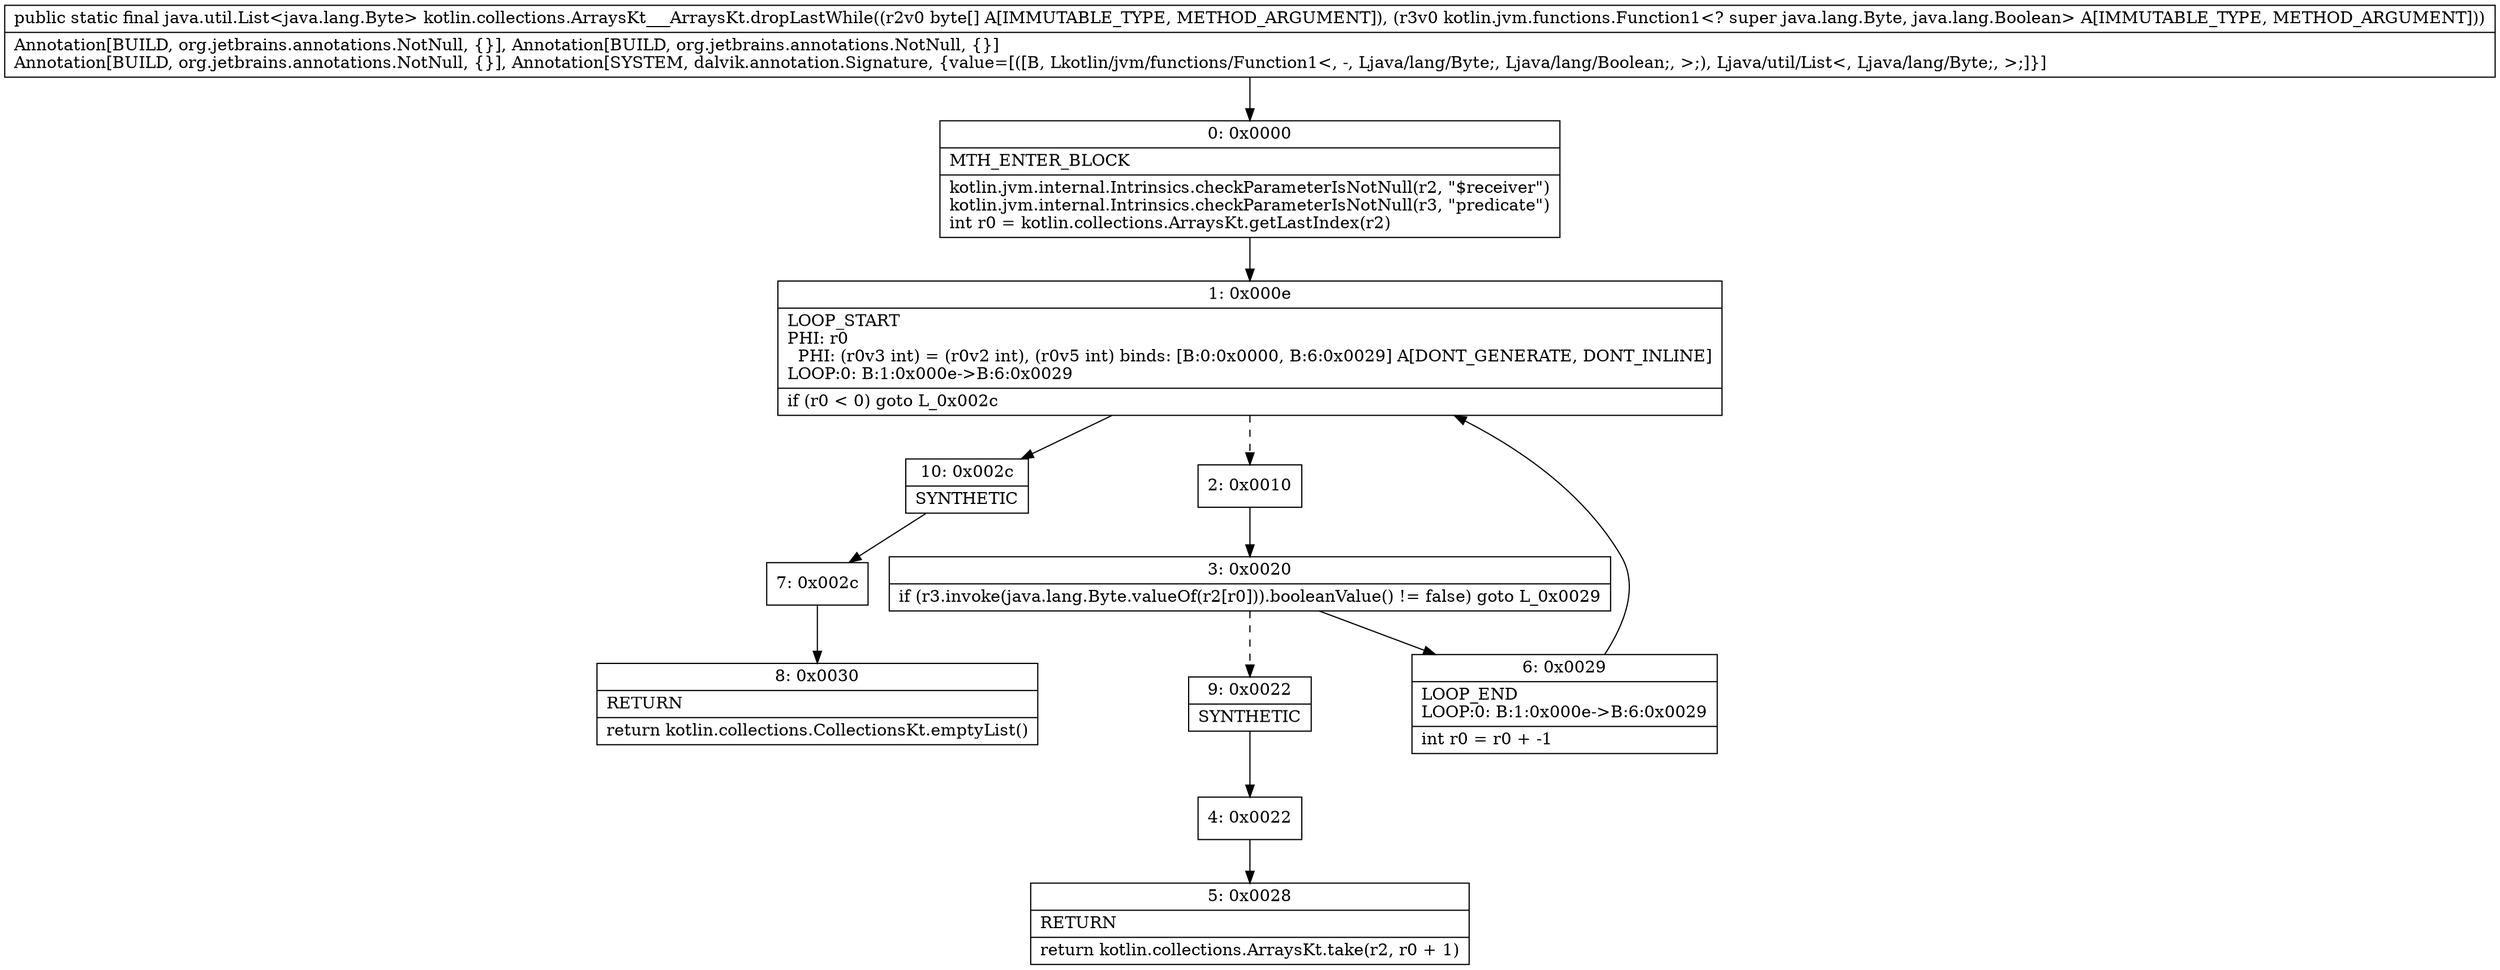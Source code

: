 digraph "CFG forkotlin.collections.ArraysKt___ArraysKt.dropLastWhile([BLkotlin\/jvm\/functions\/Function1;)Ljava\/util\/List;" {
Node_0 [shape=record,label="{0\:\ 0x0000|MTH_ENTER_BLOCK\l|kotlin.jvm.internal.Intrinsics.checkParameterIsNotNull(r2, \"$receiver\")\lkotlin.jvm.internal.Intrinsics.checkParameterIsNotNull(r3, \"predicate\")\lint r0 = kotlin.collections.ArraysKt.getLastIndex(r2)\l}"];
Node_1 [shape=record,label="{1\:\ 0x000e|LOOP_START\lPHI: r0 \l  PHI: (r0v3 int) = (r0v2 int), (r0v5 int) binds: [B:0:0x0000, B:6:0x0029] A[DONT_GENERATE, DONT_INLINE]\lLOOP:0: B:1:0x000e\-\>B:6:0x0029\l|if (r0 \< 0) goto L_0x002c\l}"];
Node_2 [shape=record,label="{2\:\ 0x0010}"];
Node_3 [shape=record,label="{3\:\ 0x0020|if (r3.invoke(java.lang.Byte.valueOf(r2[r0])).booleanValue() != false) goto L_0x0029\l}"];
Node_4 [shape=record,label="{4\:\ 0x0022}"];
Node_5 [shape=record,label="{5\:\ 0x0028|RETURN\l|return kotlin.collections.ArraysKt.take(r2, r0 + 1)\l}"];
Node_6 [shape=record,label="{6\:\ 0x0029|LOOP_END\lLOOP:0: B:1:0x000e\-\>B:6:0x0029\l|int r0 = r0 + \-1\l}"];
Node_7 [shape=record,label="{7\:\ 0x002c}"];
Node_8 [shape=record,label="{8\:\ 0x0030|RETURN\l|return kotlin.collections.CollectionsKt.emptyList()\l}"];
Node_9 [shape=record,label="{9\:\ 0x0022|SYNTHETIC\l}"];
Node_10 [shape=record,label="{10\:\ 0x002c|SYNTHETIC\l}"];
MethodNode[shape=record,label="{public static final java.util.List\<java.lang.Byte\> kotlin.collections.ArraysKt___ArraysKt.dropLastWhile((r2v0 byte[] A[IMMUTABLE_TYPE, METHOD_ARGUMENT]), (r3v0 kotlin.jvm.functions.Function1\<? super java.lang.Byte, java.lang.Boolean\> A[IMMUTABLE_TYPE, METHOD_ARGUMENT]))  | Annotation[BUILD, org.jetbrains.annotations.NotNull, \{\}], Annotation[BUILD, org.jetbrains.annotations.NotNull, \{\}]\lAnnotation[BUILD, org.jetbrains.annotations.NotNull, \{\}], Annotation[SYSTEM, dalvik.annotation.Signature, \{value=[([B, Lkotlin\/jvm\/functions\/Function1\<, \-, Ljava\/lang\/Byte;, Ljava\/lang\/Boolean;, \>;), Ljava\/util\/List\<, Ljava\/lang\/Byte;, \>;]\}]\l}"];
MethodNode -> Node_0;
Node_0 -> Node_1;
Node_1 -> Node_2[style=dashed];
Node_1 -> Node_10;
Node_2 -> Node_3;
Node_3 -> Node_6;
Node_3 -> Node_9[style=dashed];
Node_4 -> Node_5;
Node_6 -> Node_1;
Node_7 -> Node_8;
Node_9 -> Node_4;
Node_10 -> Node_7;
}

